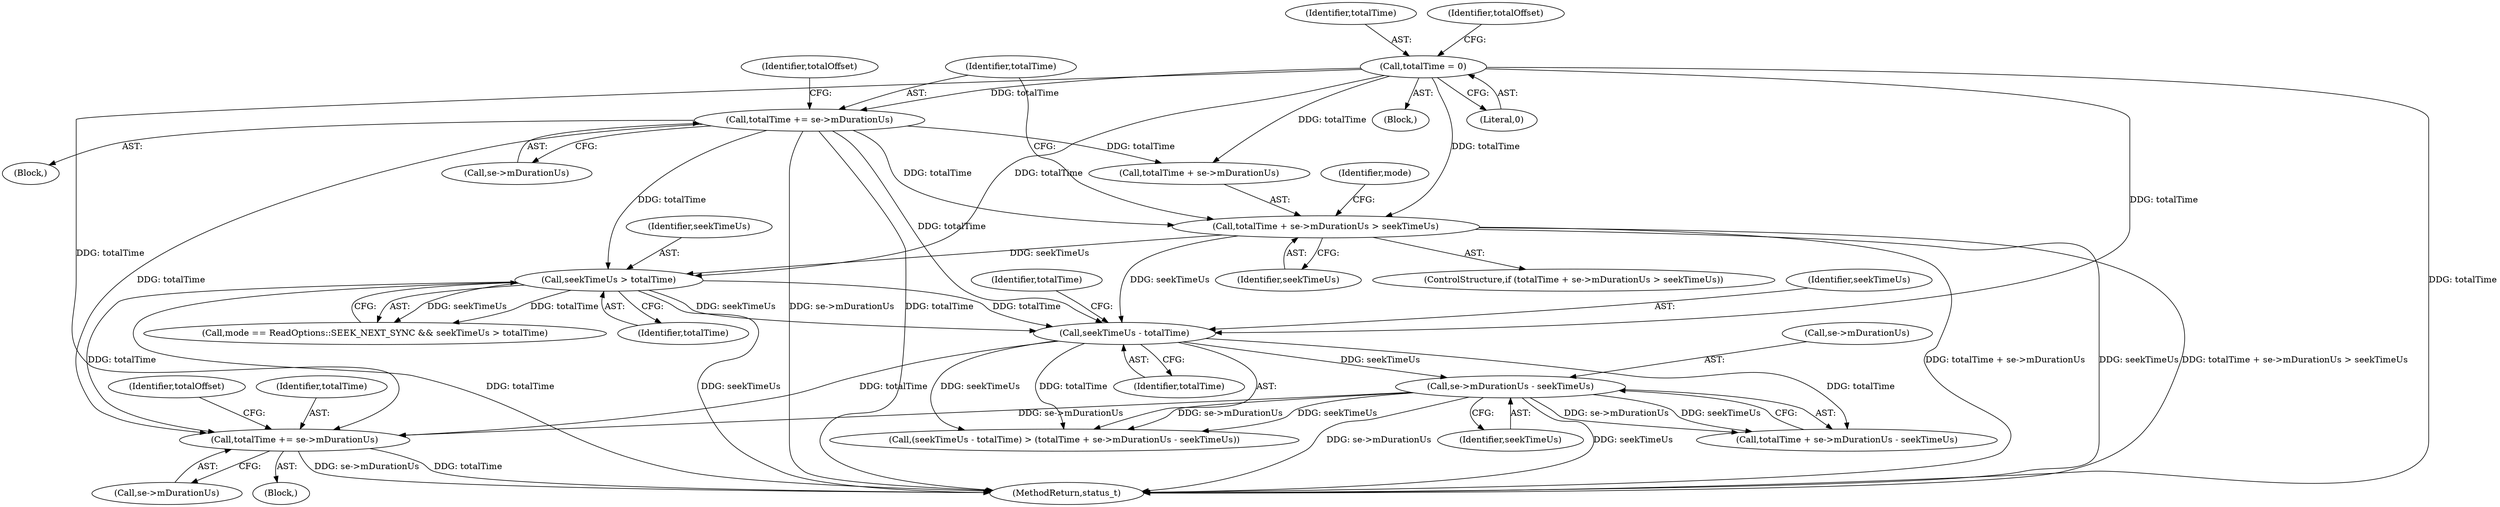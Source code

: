 digraph "0_Android_d48f0f145f8f0f4472bc0af668ac9a8bce44ba9b@pointer" {
"1000199" [label="(Call,totalTime += se->mDurationUs)"];
"1000193" [label="(Call,se->mDurationUs - seekTimeUs)"];
"1000188" [label="(Call,seekTimeUs - totalTime)"];
"1000166" [label="(Call,totalTime + se->mDurationUs > seekTimeUs)"];
"1000140" [label="(Call,totalTime = 0)"];
"1000210" [label="(Call,totalTime += se->mDurationUs)"];
"1000180" [label="(Call,seekTimeUs > totalTime)"];
"1000189" [label="(Identifier,seekTimeUs)"];
"1000176" [label="(Call,mode == ReadOptions::SEEK_NEXT_SYNC && seekTimeUs > totalTime)"];
"1000192" [label="(Identifier,totalTime)"];
"1000190" [label="(Identifier,totalTime)"];
"1000165" [label="(ControlStructure,if (totalTime + se->mDurationUs > seekTimeUs))"];
"1000836" [label="(MethodReturn,status_t)"];
"1000191" [label="(Call,totalTime + se->mDurationUs - seekTimeUs)"];
"1000166" [label="(Call,totalTime + se->mDurationUs > seekTimeUs)"];
"1000141" [label="(Identifier,totalTime)"];
"1000216" [label="(Identifier,totalOffset)"];
"1000140" [label="(Call,totalTime = 0)"];
"1000212" [label="(Call,se->mDurationUs)"];
"1000187" [label="(Call,(seekTimeUs - totalTime) > (totalTime + se->mDurationUs - seekTimeUs))"];
"1000210" [label="(Call,totalTime += se->mDurationUs)"];
"1000172" [label="(Identifier,seekTimeUs)"];
"1000157" [label="(Block,)"];
"1000201" [label="(Call,se->mDurationUs)"];
"1000193" [label="(Call,se->mDurationUs - seekTimeUs)"];
"1000182" [label="(Identifier,totalTime)"];
"1000145" [label="(Identifier,totalOffset)"];
"1000194" [label="(Call,se->mDurationUs)"];
"1000205" [label="(Identifier,totalOffset)"];
"1000180" [label="(Call,seekTimeUs > totalTime)"];
"1000181" [label="(Identifier,seekTimeUs)"];
"1000138" [label="(Block,)"];
"1000167" [label="(Call,totalTime + se->mDurationUs)"];
"1000211" [label="(Identifier,totalTime)"];
"1000197" [label="(Identifier,seekTimeUs)"];
"1000200" [label="(Identifier,totalTime)"];
"1000178" [label="(Identifier,mode)"];
"1000198" [label="(Block,)"];
"1000142" [label="(Literal,0)"];
"1000199" [label="(Call,totalTime += se->mDurationUs)"];
"1000188" [label="(Call,seekTimeUs - totalTime)"];
"1000199" -> "1000198"  [label="AST: "];
"1000199" -> "1000201"  [label="CFG: "];
"1000200" -> "1000199"  [label="AST: "];
"1000201" -> "1000199"  [label="AST: "];
"1000205" -> "1000199"  [label="CFG: "];
"1000199" -> "1000836"  [label="DDG: se->mDurationUs"];
"1000199" -> "1000836"  [label="DDG: totalTime"];
"1000193" -> "1000199"  [label="DDG: se->mDurationUs"];
"1000180" -> "1000199"  [label="DDG: totalTime"];
"1000140" -> "1000199"  [label="DDG: totalTime"];
"1000210" -> "1000199"  [label="DDG: totalTime"];
"1000188" -> "1000199"  [label="DDG: totalTime"];
"1000193" -> "1000191"  [label="AST: "];
"1000193" -> "1000197"  [label="CFG: "];
"1000194" -> "1000193"  [label="AST: "];
"1000197" -> "1000193"  [label="AST: "];
"1000191" -> "1000193"  [label="CFG: "];
"1000193" -> "1000836"  [label="DDG: se->mDurationUs"];
"1000193" -> "1000836"  [label="DDG: seekTimeUs"];
"1000193" -> "1000187"  [label="DDG: se->mDurationUs"];
"1000193" -> "1000187"  [label="DDG: seekTimeUs"];
"1000193" -> "1000191"  [label="DDG: se->mDurationUs"];
"1000193" -> "1000191"  [label="DDG: seekTimeUs"];
"1000188" -> "1000193"  [label="DDG: seekTimeUs"];
"1000188" -> "1000187"  [label="AST: "];
"1000188" -> "1000190"  [label="CFG: "];
"1000189" -> "1000188"  [label="AST: "];
"1000190" -> "1000188"  [label="AST: "];
"1000192" -> "1000188"  [label="CFG: "];
"1000188" -> "1000187"  [label="DDG: seekTimeUs"];
"1000188" -> "1000187"  [label="DDG: totalTime"];
"1000166" -> "1000188"  [label="DDG: seekTimeUs"];
"1000180" -> "1000188"  [label="DDG: seekTimeUs"];
"1000180" -> "1000188"  [label="DDG: totalTime"];
"1000140" -> "1000188"  [label="DDG: totalTime"];
"1000210" -> "1000188"  [label="DDG: totalTime"];
"1000188" -> "1000191"  [label="DDG: totalTime"];
"1000166" -> "1000165"  [label="AST: "];
"1000166" -> "1000172"  [label="CFG: "];
"1000167" -> "1000166"  [label="AST: "];
"1000172" -> "1000166"  [label="AST: "];
"1000178" -> "1000166"  [label="CFG: "];
"1000211" -> "1000166"  [label="CFG: "];
"1000166" -> "1000836"  [label="DDG: seekTimeUs"];
"1000166" -> "1000836"  [label="DDG: totalTime + se->mDurationUs > seekTimeUs"];
"1000166" -> "1000836"  [label="DDG: totalTime + se->mDurationUs"];
"1000140" -> "1000166"  [label="DDG: totalTime"];
"1000210" -> "1000166"  [label="DDG: totalTime"];
"1000166" -> "1000180"  [label="DDG: seekTimeUs"];
"1000140" -> "1000138"  [label="AST: "];
"1000140" -> "1000142"  [label="CFG: "];
"1000141" -> "1000140"  [label="AST: "];
"1000142" -> "1000140"  [label="AST: "];
"1000145" -> "1000140"  [label="CFG: "];
"1000140" -> "1000836"  [label="DDG: totalTime"];
"1000140" -> "1000167"  [label="DDG: totalTime"];
"1000140" -> "1000180"  [label="DDG: totalTime"];
"1000140" -> "1000210"  [label="DDG: totalTime"];
"1000210" -> "1000157"  [label="AST: "];
"1000210" -> "1000212"  [label="CFG: "];
"1000211" -> "1000210"  [label="AST: "];
"1000212" -> "1000210"  [label="AST: "];
"1000216" -> "1000210"  [label="CFG: "];
"1000210" -> "1000836"  [label="DDG: se->mDurationUs"];
"1000210" -> "1000836"  [label="DDG: totalTime"];
"1000210" -> "1000167"  [label="DDG: totalTime"];
"1000210" -> "1000180"  [label="DDG: totalTime"];
"1000180" -> "1000176"  [label="AST: "];
"1000180" -> "1000182"  [label="CFG: "];
"1000181" -> "1000180"  [label="AST: "];
"1000182" -> "1000180"  [label="AST: "];
"1000176" -> "1000180"  [label="CFG: "];
"1000180" -> "1000836"  [label="DDG: totalTime"];
"1000180" -> "1000836"  [label="DDG: seekTimeUs"];
"1000180" -> "1000176"  [label="DDG: seekTimeUs"];
"1000180" -> "1000176"  [label="DDG: totalTime"];
}
